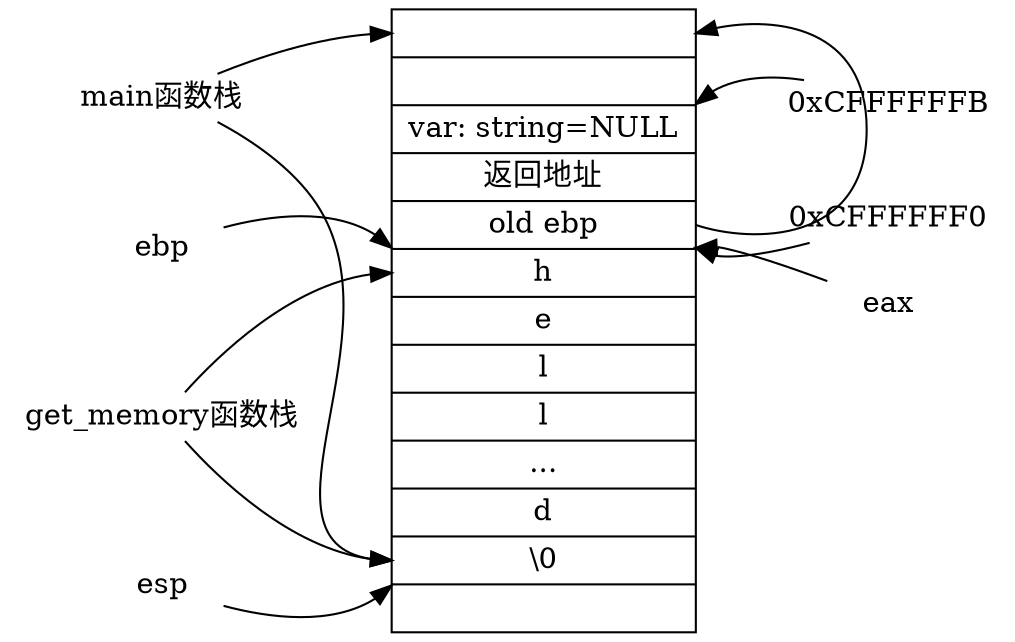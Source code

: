 digraph G{
        rankdir=LR;
        node[shape=record,width=.8,height=.1];
        node0 [label ="<fb>|<f0>|<f1> var: string=NULL|<f2> 返回地址 |<f3> old ebp|<f4> h|<f5>e|<f6>l|<f7>l|...|<f8>d|<f9>\\0|"];
        stack_main [shape=plaintext,label="main函数栈"];
        stack_f1 [shape=plaintext,label="get_memory函数栈"];
        ebp [shape=plaintext,label="ebp"];
        esp [shape=plaintext,label="esp"];
        eax [shape=plaintext,label="eax"];

        node0:f4:ne->eax[dir=back];
        //eax->node0:f4:nw;
        stack_main->node0:fb;
        stack_main->node0:f9;
        stack_f1->node0:f4;
        stack_f1->node0:f9;
        esp->node0:f9:sw;
        ebp->node0:f4:nw;
        node0:f3:e->node0:fb:e;

        addr1 [shape=plaintext,label="0xCFFFFFFB"];
        addr2 [shape=plaintext,label="0xCFFFFFF0"];

        node0:f1:ne->addr1[dir=back];
        node0:f3:se->addr2[dir=back];
}